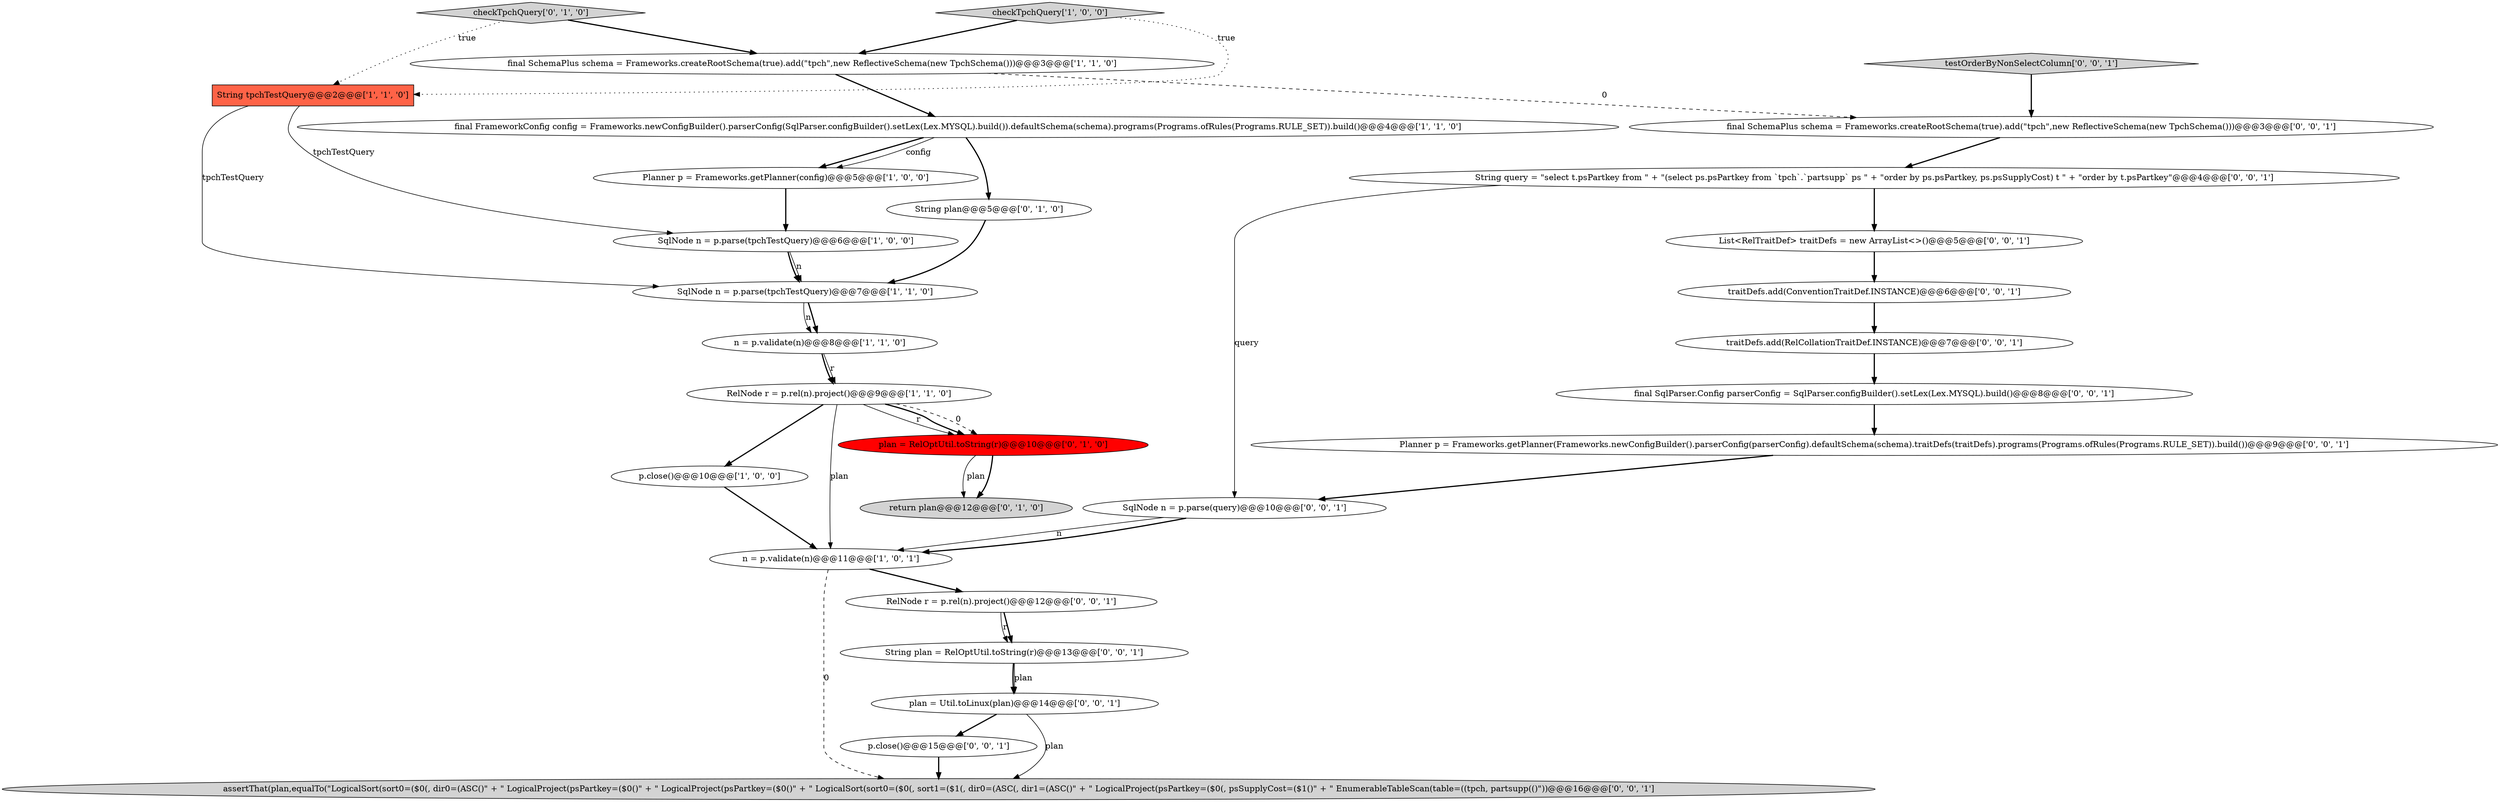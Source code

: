digraph {
6 [style = filled, label = "n = p.validate(n)@@@11@@@['1', '0', '1']", fillcolor = white, shape = ellipse image = "AAA0AAABBB1BBB"];
13 [style = filled, label = "return plan@@@12@@@['0', '1', '0']", fillcolor = lightgray, shape = ellipse image = "AAA0AAABBB2BBB"];
19 [style = filled, label = "traitDefs.add(RelCollationTraitDef.INSTANCE)@@@7@@@['0', '0', '1']", fillcolor = white, shape = ellipse image = "AAA0AAABBB3BBB"];
21 [style = filled, label = "List<RelTraitDef> traitDefs = new ArrayList<>()@@@5@@@['0', '0', '1']", fillcolor = white, shape = ellipse image = "AAA0AAABBB3BBB"];
4 [style = filled, label = "String tpchTestQuery@@@2@@@['1', '1', '0']", fillcolor = tomato, shape = box image = "AAA0AAABBB1BBB"];
3 [style = filled, label = "final FrameworkConfig config = Frameworks.newConfigBuilder().parserConfig(SqlParser.configBuilder().setLex(Lex.MYSQL).build()).defaultSchema(schema).programs(Programs.ofRules(Programs.RULE_SET)).build()@@@4@@@['1', '1', '0']", fillcolor = white, shape = ellipse image = "AAA0AAABBB1BBB"];
8 [style = filled, label = "SqlNode n = p.parse(tpchTestQuery)@@@6@@@['1', '0', '0']", fillcolor = white, shape = ellipse image = "AAA0AAABBB1BBB"];
2 [style = filled, label = "checkTpchQuery['1', '0', '0']", fillcolor = lightgray, shape = diamond image = "AAA0AAABBB1BBB"];
25 [style = filled, label = "RelNode r = p.rel(n).project()@@@12@@@['0', '0', '1']", fillcolor = white, shape = ellipse image = "AAA0AAABBB3BBB"];
14 [style = filled, label = "plan = RelOptUtil.toString(r)@@@10@@@['0', '1', '0']", fillcolor = red, shape = ellipse image = "AAA1AAABBB2BBB"];
1 [style = filled, label = "Planner p = Frameworks.getPlanner(config)@@@5@@@['1', '0', '0']", fillcolor = white, shape = ellipse image = "AAA0AAABBB1BBB"];
12 [style = filled, label = "String plan@@@5@@@['0', '1', '0']", fillcolor = white, shape = ellipse image = "AAA0AAABBB2BBB"];
24 [style = filled, label = "assertThat(plan,equalTo(\"LogicalSort(sort0=($0(, dir0=(ASC()\" + \" LogicalProject(psPartkey=($0()\" + \" LogicalProject(psPartkey=($0()\" + \" LogicalSort(sort0=($0(, sort1=($1(, dir0=(ASC(, dir1=(ASC()\" + \" LogicalProject(psPartkey=($0(, psSupplyCost=($1()\" + \" EnumerableTableScan(table=((tpch, partsupp(()\"))@@@16@@@['0', '0', '1']", fillcolor = lightgray, shape = ellipse image = "AAA0AAABBB3BBB"];
10 [style = filled, label = "p.close()@@@10@@@['1', '0', '0']", fillcolor = white, shape = ellipse image = "AAA0AAABBB1BBB"];
17 [style = filled, label = "String query = \"select t.psPartkey from \" + \"(select ps.psPartkey from `tpch`.`partsupp` ps \" + \"order by ps.psPartkey, ps.psSupplyCost) t \" + \"order by t.psPartkey\"@@@4@@@['0', '0', '1']", fillcolor = white, shape = ellipse image = "AAA0AAABBB3BBB"];
5 [style = filled, label = "n = p.validate(n)@@@8@@@['1', '1', '0']", fillcolor = white, shape = ellipse image = "AAA0AAABBB1BBB"];
20 [style = filled, label = "Planner p = Frameworks.getPlanner(Frameworks.newConfigBuilder().parserConfig(parserConfig).defaultSchema(schema).traitDefs(traitDefs).programs(Programs.ofRules(Programs.RULE_SET)).build())@@@9@@@['0', '0', '1']", fillcolor = white, shape = ellipse image = "AAA0AAABBB3BBB"];
11 [style = filled, label = "checkTpchQuery['0', '1', '0']", fillcolor = lightgray, shape = diamond image = "AAA0AAABBB2BBB"];
0 [style = filled, label = "RelNode r = p.rel(n).project()@@@9@@@['1', '1', '0']", fillcolor = white, shape = ellipse image = "AAA0AAABBB1BBB"];
9 [style = filled, label = "SqlNode n = p.parse(tpchTestQuery)@@@7@@@['1', '1', '0']", fillcolor = white, shape = ellipse image = "AAA0AAABBB1BBB"];
15 [style = filled, label = "traitDefs.add(ConventionTraitDef.INSTANCE)@@@6@@@['0', '0', '1']", fillcolor = white, shape = ellipse image = "AAA0AAABBB3BBB"];
26 [style = filled, label = "String plan = RelOptUtil.toString(r)@@@13@@@['0', '0', '1']", fillcolor = white, shape = ellipse image = "AAA0AAABBB3BBB"];
28 [style = filled, label = "SqlNode n = p.parse(query)@@@10@@@['0', '0', '1']", fillcolor = white, shape = ellipse image = "AAA0AAABBB3BBB"];
27 [style = filled, label = "testOrderByNonSelectColumn['0', '0', '1']", fillcolor = lightgray, shape = diamond image = "AAA0AAABBB3BBB"];
16 [style = filled, label = "final SchemaPlus schema = Frameworks.createRootSchema(true).add(\"tpch\",new ReflectiveSchema(new TpchSchema()))@@@3@@@['0', '0', '1']", fillcolor = white, shape = ellipse image = "AAA0AAABBB3BBB"];
18 [style = filled, label = "final SqlParser.Config parserConfig = SqlParser.configBuilder().setLex(Lex.MYSQL).build()@@@8@@@['0', '0', '1']", fillcolor = white, shape = ellipse image = "AAA0AAABBB3BBB"];
22 [style = filled, label = "plan = Util.toLinux(plan)@@@14@@@['0', '0', '1']", fillcolor = white, shape = ellipse image = "AAA0AAABBB3BBB"];
7 [style = filled, label = "final SchemaPlus schema = Frameworks.createRootSchema(true).add(\"tpch\",new ReflectiveSchema(new TpchSchema()))@@@3@@@['1', '1', '0']", fillcolor = white, shape = ellipse image = "AAA0AAABBB1BBB"];
23 [style = filled, label = "p.close()@@@15@@@['0', '0', '1']", fillcolor = white, shape = ellipse image = "AAA0AAABBB3BBB"];
28->6 [style = solid, label="n"];
19->18 [style = bold, label=""];
28->6 [style = bold, label=""];
1->8 [style = bold, label=""];
26->22 [style = solid, label="plan"];
3->1 [style = bold, label=""];
3->1 [style = solid, label="config"];
22->24 [style = solid, label="plan"];
7->16 [style = dashed, label="0"];
21->15 [style = bold, label=""];
20->28 [style = bold, label=""];
16->17 [style = bold, label=""];
3->12 [style = bold, label=""];
27->16 [style = bold, label=""];
11->4 [style = dotted, label="true"];
15->19 [style = bold, label=""];
12->9 [style = bold, label=""];
22->23 [style = bold, label=""];
10->6 [style = bold, label=""];
7->3 [style = bold, label=""];
26->22 [style = bold, label=""];
14->13 [style = solid, label="plan"];
0->14 [style = dashed, label="0"];
0->14 [style = solid, label="r"];
18->20 [style = bold, label=""];
17->28 [style = solid, label="query"];
0->10 [style = bold, label=""];
0->14 [style = bold, label=""];
23->24 [style = bold, label=""];
5->0 [style = bold, label=""];
4->9 [style = solid, label="tpchTestQuery"];
6->24 [style = dashed, label="0"];
5->0 [style = solid, label="r"];
25->26 [style = bold, label=""];
2->4 [style = dotted, label="true"];
8->9 [style = bold, label=""];
0->6 [style = solid, label="plan"];
9->5 [style = solid, label="n"];
9->5 [style = bold, label=""];
4->8 [style = solid, label="tpchTestQuery"];
25->26 [style = solid, label="r"];
2->7 [style = bold, label=""];
14->13 [style = bold, label=""];
8->9 [style = solid, label="n"];
17->21 [style = bold, label=""];
11->7 [style = bold, label=""];
6->25 [style = bold, label=""];
}
